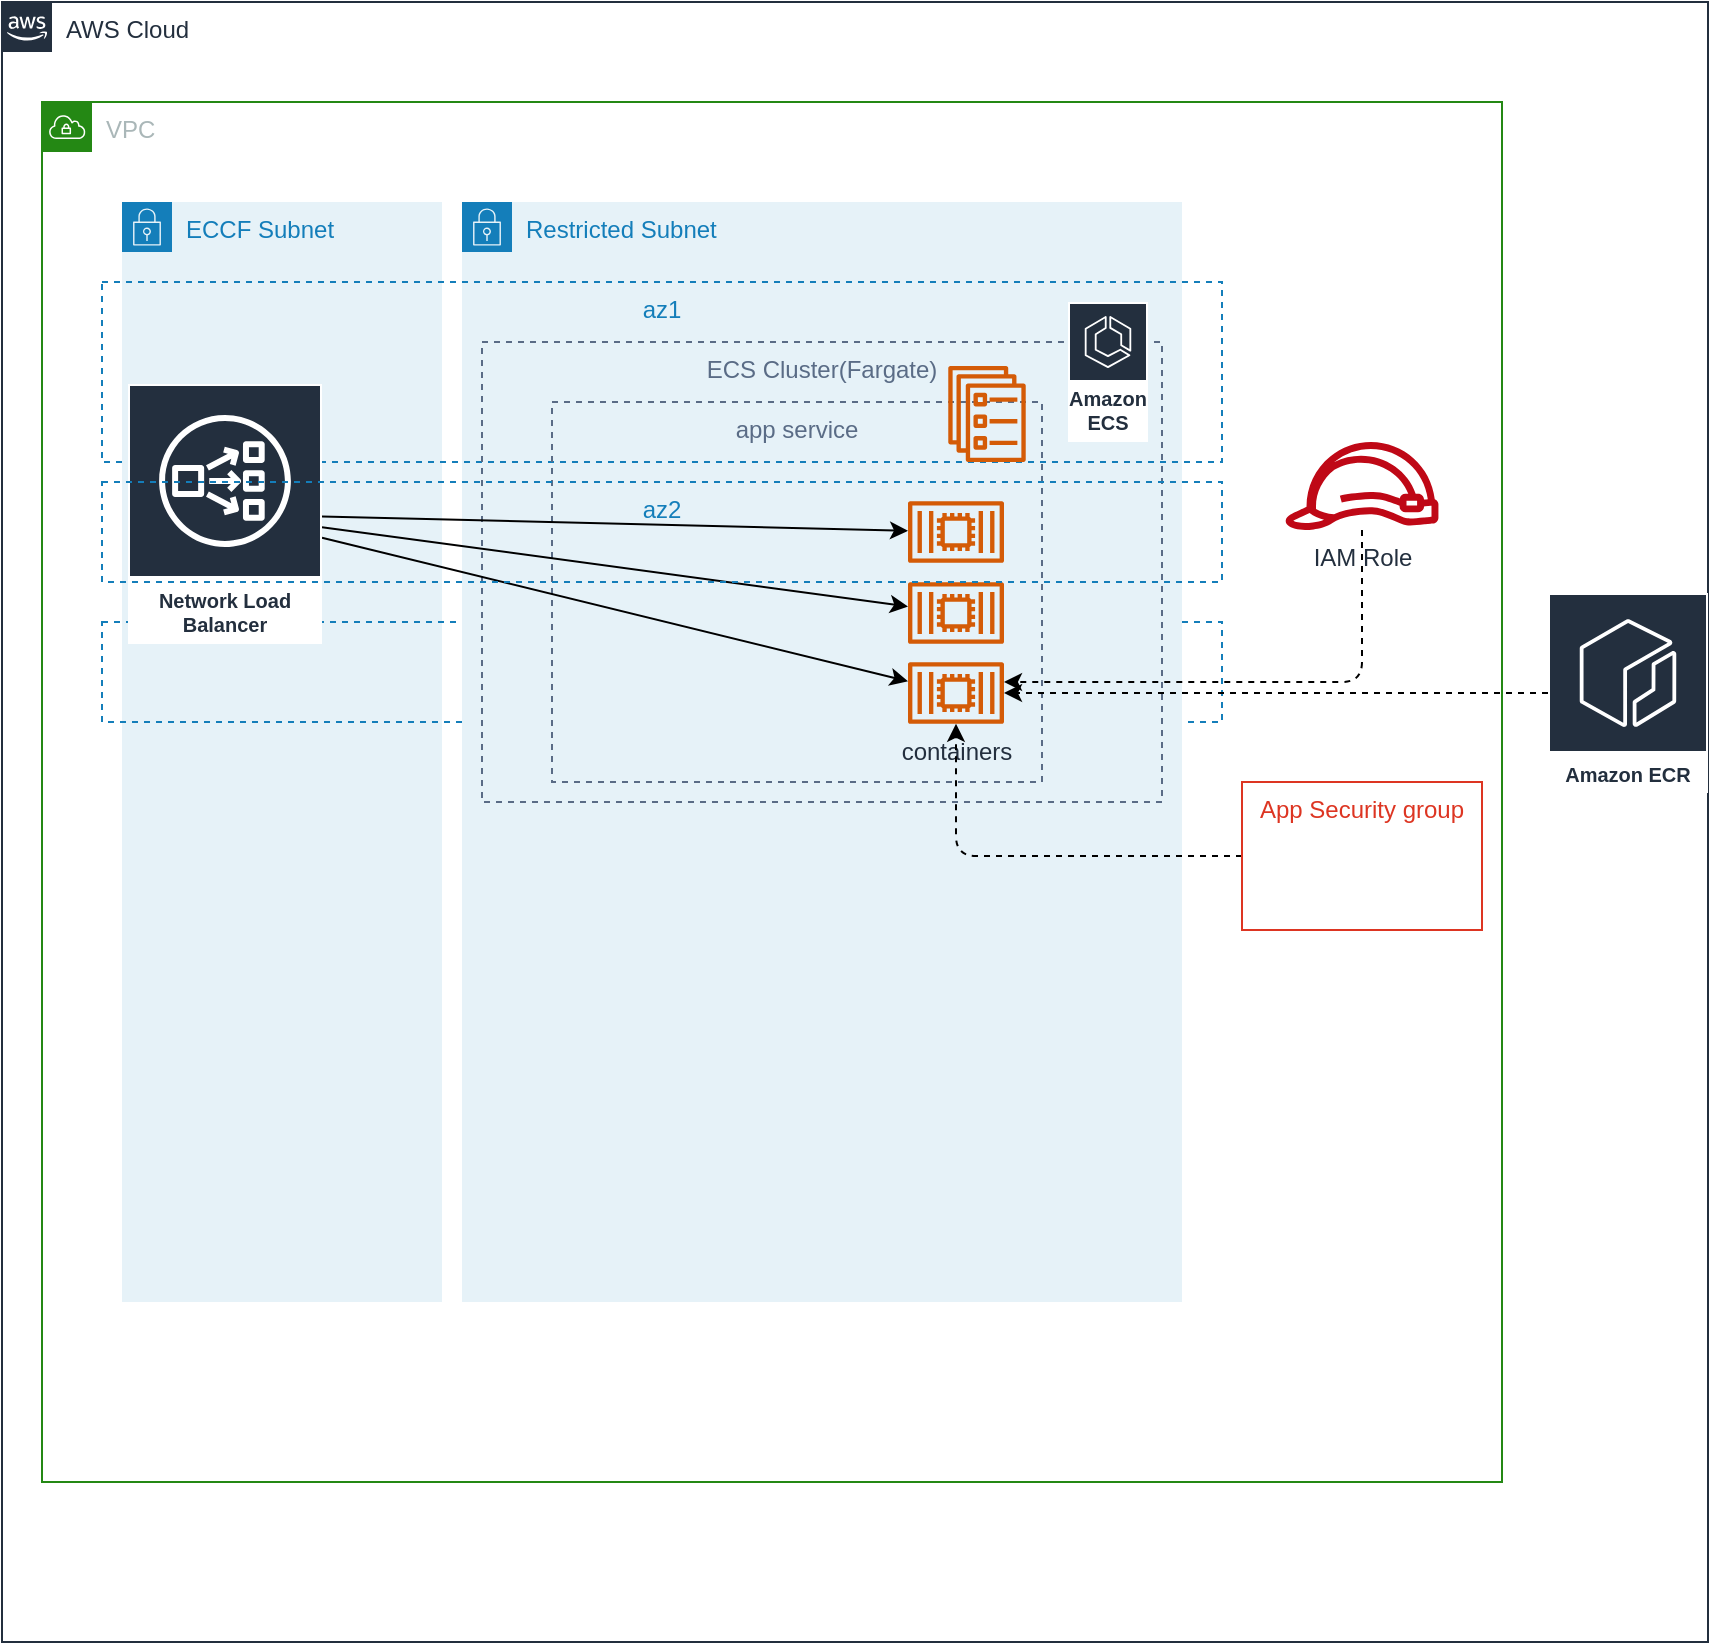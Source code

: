 <mxfile>
    <diagram id="cbeyTOQpanEurxAxidLx" name="Page-1">
        <mxGraphModel dx="722" dy="518" grid="1" gridSize="10" guides="1" tooltips="1" connect="1" arrows="1" fold="1" page="1" pageScale="1" pageWidth="827" pageHeight="1169" math="0" shadow="0">
            <root>
                <mxCell id="0"/>
                <mxCell id="1" parent="0"/>
                <mxCell id="2" value="AWS Cloud" style="points=[[0,0],[0.25,0],[0.5,0],[0.75,0],[1,0],[1,0.25],[1,0.5],[1,0.75],[1,1],[0.75,1],[0.5,1],[0.25,1],[0,1],[0,0.75],[0,0.5],[0,0.25]];outlineConnect=0;gradientColor=none;html=1;whiteSpace=wrap;fontSize=12;fontStyle=0;container=1;pointerEvents=0;collapsible=0;recursiveResize=0;shape=mxgraph.aws4.group;grIcon=mxgraph.aws4.group_aws_cloud_alt;strokeColor=#232F3E;fillColor=none;verticalAlign=top;align=left;spacingLeft=30;fontColor=#232F3E;dashed=0;" vertex="1" parent="1">
                    <mxGeometry x="170" y="90" width="853" height="820" as="geometry"/>
                </mxCell>
                <mxCell id="5" value="VPC" style="points=[[0,0],[0.25,0],[0.5,0],[0.75,0],[1,0],[1,0.25],[1,0.5],[1,0.75],[1,1],[0.75,1],[0.5,1],[0.25,1],[0,1],[0,0.75],[0,0.5],[0,0.25]];outlineConnect=0;gradientColor=none;html=1;whiteSpace=wrap;fontSize=12;fontStyle=0;container=1;pointerEvents=0;collapsible=0;recursiveResize=0;shape=mxgraph.aws4.group;grIcon=mxgraph.aws4.group_vpc;strokeColor=#248814;fillColor=none;verticalAlign=top;align=left;spacingLeft=30;fontColor=#AAB7B8;dashed=0;" vertex="1" parent="2">
                    <mxGeometry x="20" y="50" width="730" height="690" as="geometry"/>
                </mxCell>
                <mxCell id="6" value="ECCF Subnet" style="points=[[0,0],[0.25,0],[0.5,0],[0.75,0],[1,0],[1,0.25],[1,0.5],[1,0.75],[1,1],[0.75,1],[0.5,1],[0.25,1],[0,1],[0,0.75],[0,0.5],[0,0.25]];outlineConnect=0;gradientColor=none;html=1;whiteSpace=wrap;fontSize=12;fontStyle=0;container=1;pointerEvents=0;collapsible=0;recursiveResize=0;shape=mxgraph.aws4.group;grIcon=mxgraph.aws4.group_security_group;grStroke=0;strokeColor=#147EBA;fillColor=#E6F2F8;verticalAlign=top;align=left;spacingLeft=30;fontColor=#147EBA;dashed=0;" vertex="1" parent="5">
                    <mxGeometry x="40" y="50" width="160" height="550" as="geometry"/>
                </mxCell>
                <mxCell id="18" value="az3" style="fillColor=none;strokeColor=#147EBA;dashed=1;verticalAlign=top;fontStyle=0;fontColor=#147EBA;" vertex="1" parent="6">
                    <mxGeometry x="-10" y="210" width="560" height="50" as="geometry"/>
                </mxCell>
                <mxCell id="7" value="Restricted Subnet" style="points=[[0,0],[0.25,0],[0.5,0],[0.75,0],[1,0],[1,0.25],[1,0.5],[1,0.75],[1,1],[0.75,1],[0.5,1],[0.25,1],[0,1],[0,0.75],[0,0.5],[0,0.25]];outlineConnect=0;gradientColor=none;html=1;whiteSpace=wrap;fontSize=12;fontStyle=0;container=1;pointerEvents=0;collapsible=0;recursiveResize=0;shape=mxgraph.aws4.group;grIcon=mxgraph.aws4.group_security_group;grStroke=0;strokeColor=#147EBA;fillColor=#E6F2F8;verticalAlign=top;align=left;spacingLeft=30;fontColor=#147EBA;dashed=0;" vertex="1" parent="5">
                    <mxGeometry x="210" y="50" width="360" height="550" as="geometry"/>
                </mxCell>
                <mxCell id="8" value="az1" style="fillColor=none;strokeColor=#147EBA;dashed=1;verticalAlign=top;fontStyle=0;fontColor=#147EBA;" vertex="1" parent="5">
                    <mxGeometry x="30" y="90" width="560" height="90" as="geometry"/>
                </mxCell>
                <mxCell id="10" value="app service" style="fillColor=none;strokeColor=#5A6C86;dashed=1;verticalAlign=top;fontStyle=0;fontColor=#5A6C86;" vertex="1" parent="5">
                    <mxGeometry x="255" y="150" width="245" height="190" as="geometry"/>
                </mxCell>
                <mxCell id="4" value="ECS Cluster(Fargate)" style="fillColor=none;strokeColor=#5A6C86;dashed=1;verticalAlign=top;fontStyle=0;fontColor=#5A6C86;" vertex="1" parent="5">
                    <mxGeometry x="220" y="120" width="340" height="230" as="geometry"/>
                </mxCell>
                <mxCell id="9" value="Amazon ECS" style="sketch=0;outlineConnect=0;fontColor=#232F3E;gradientColor=none;strokeColor=#ffffff;fillColor=#232F3E;dashed=0;verticalLabelPosition=middle;verticalAlign=bottom;align=center;html=1;whiteSpace=wrap;fontSize=10;fontStyle=1;spacing=3;shape=mxgraph.aws4.productIcon;prIcon=mxgraph.aws4.ecs;" vertex="1" parent="5">
                    <mxGeometry x="513" y="100" width="40" height="70" as="geometry"/>
                </mxCell>
                <mxCell id="11" value="" style="sketch=0;outlineConnect=0;fontColor=#232F3E;gradientColor=none;fillColor=#D45B07;strokeColor=none;dashed=0;verticalLabelPosition=bottom;verticalAlign=top;align=center;html=1;fontSize=12;fontStyle=0;aspect=fixed;pointerEvents=1;shape=mxgraph.aws4.ecs_service;" vertex="1" parent="5">
                    <mxGeometry x="453" y="132" width="39" height="48" as="geometry"/>
                </mxCell>
                <mxCell id="12" value="" style="sketch=0;outlineConnect=0;fontColor=#232F3E;gradientColor=none;fillColor=#D45B07;strokeColor=none;dashed=0;verticalLabelPosition=bottom;verticalAlign=top;align=center;html=1;fontSize=12;fontStyle=0;aspect=fixed;pointerEvents=1;shape=mxgraph.aws4.container_2;" vertex="1" parent="5">
                    <mxGeometry x="433" y="199.5" width="48" height="31" as="geometry"/>
                </mxCell>
                <mxCell id="13" value="" style="sketch=0;outlineConnect=0;fontColor=#232F3E;gradientColor=none;fillColor=#D45B07;strokeColor=none;dashed=0;verticalLabelPosition=bottom;verticalAlign=top;align=center;html=1;fontSize=12;fontStyle=0;aspect=fixed;pointerEvents=1;shape=mxgraph.aws4.container_2;" vertex="1" parent="5">
                    <mxGeometry x="433" y="240" width="48" height="31" as="geometry"/>
                </mxCell>
                <mxCell id="14" value="containers" style="sketch=0;outlineConnect=0;fontColor=#232F3E;gradientColor=none;fillColor=#D45B07;strokeColor=none;dashed=0;verticalLabelPosition=bottom;verticalAlign=top;align=center;html=1;fontSize=12;fontStyle=0;aspect=fixed;pointerEvents=1;shape=mxgraph.aws4.container_2;" vertex="1" parent="5">
                    <mxGeometry x="433" y="280" width="48" height="31" as="geometry"/>
                </mxCell>
                <mxCell id="19" style="edgeStyle=none;html=1;" edge="1" parent="5" source="15" target="12">
                    <mxGeometry relative="1" as="geometry"/>
                </mxCell>
                <mxCell id="20" style="edgeStyle=none;html=1;" edge="1" parent="5" source="15" target="13">
                    <mxGeometry relative="1" as="geometry"/>
                </mxCell>
                <mxCell id="21" style="edgeStyle=none;html=1;" edge="1" parent="5" source="15" target="14">
                    <mxGeometry relative="1" as="geometry"/>
                </mxCell>
                <mxCell id="15" value="Network Load Balancer" style="sketch=0;outlineConnect=0;fontColor=#232F3E;gradientColor=none;strokeColor=#ffffff;fillColor=#232F3E;dashed=0;verticalLabelPosition=middle;verticalAlign=bottom;align=center;html=1;whiteSpace=wrap;fontSize=10;fontStyle=1;spacing=3;shape=mxgraph.aws4.productIcon;prIcon=mxgraph.aws4.network_load_balancer;" vertex="1" parent="5">
                    <mxGeometry x="43" y="141" width="97" height="130" as="geometry"/>
                </mxCell>
                <mxCell id="16" value="az2" style="fillColor=none;strokeColor=#147EBA;dashed=1;verticalAlign=top;fontStyle=0;fontColor=#147EBA;" vertex="1" parent="5">
                    <mxGeometry x="30" y="190" width="560" height="50" as="geometry"/>
                </mxCell>
                <mxCell id="27" style="edgeStyle=orthogonalEdgeStyle;html=1;dashed=1;" edge="1" parent="5" source="26" target="14">
                    <mxGeometry relative="1" as="geometry"/>
                </mxCell>
                <mxCell id="26" value="App Security group" style="fillColor=none;strokeColor=#DD3522;verticalAlign=top;fontStyle=0;fontColor=#DD3522;" vertex="1" parent="5">
                    <mxGeometry x="600" y="340" width="120" height="74" as="geometry"/>
                </mxCell>
                <mxCell id="29" style="edgeStyle=orthogonalEdgeStyle;html=1;dashed=1;" edge="1" parent="5" source="28" target="14">
                    <mxGeometry relative="1" as="geometry">
                        <Array as="points">
                            <mxPoint x="660" y="290"/>
                        </Array>
                    </mxGeometry>
                </mxCell>
                <mxCell id="28" value="IAM Role" style="sketch=0;outlineConnect=0;fontColor=#232F3E;gradientColor=none;fillColor=#BF0816;strokeColor=none;dashed=0;verticalLabelPosition=bottom;verticalAlign=top;align=center;html=1;fontSize=12;fontStyle=0;aspect=fixed;pointerEvents=1;shape=mxgraph.aws4.role;" vertex="1" parent="5">
                    <mxGeometry x="621" y="170" width="78" height="44" as="geometry"/>
                </mxCell>
                <mxCell id="25" style="edgeStyle=orthogonalEdgeStyle;html=1;dashed=1;" edge="1" parent="2" source="22" target="14">
                    <mxGeometry relative="1" as="geometry"/>
                </mxCell>
                <mxCell id="22" value="Amazon ECR" style="sketch=0;outlineConnect=0;fontColor=#232F3E;gradientColor=none;strokeColor=#ffffff;fillColor=#232F3E;dashed=0;verticalLabelPosition=middle;verticalAlign=bottom;align=center;html=1;whiteSpace=wrap;fontSize=10;fontStyle=1;spacing=3;shape=mxgraph.aws4.productIcon;prIcon=mxgraph.aws4.ecr;" vertex="1" parent="2">
                    <mxGeometry x="773" y="295.5" width="80" height="100" as="geometry"/>
                </mxCell>
            </root>
        </mxGraphModel>
    </diagram>
</mxfile>